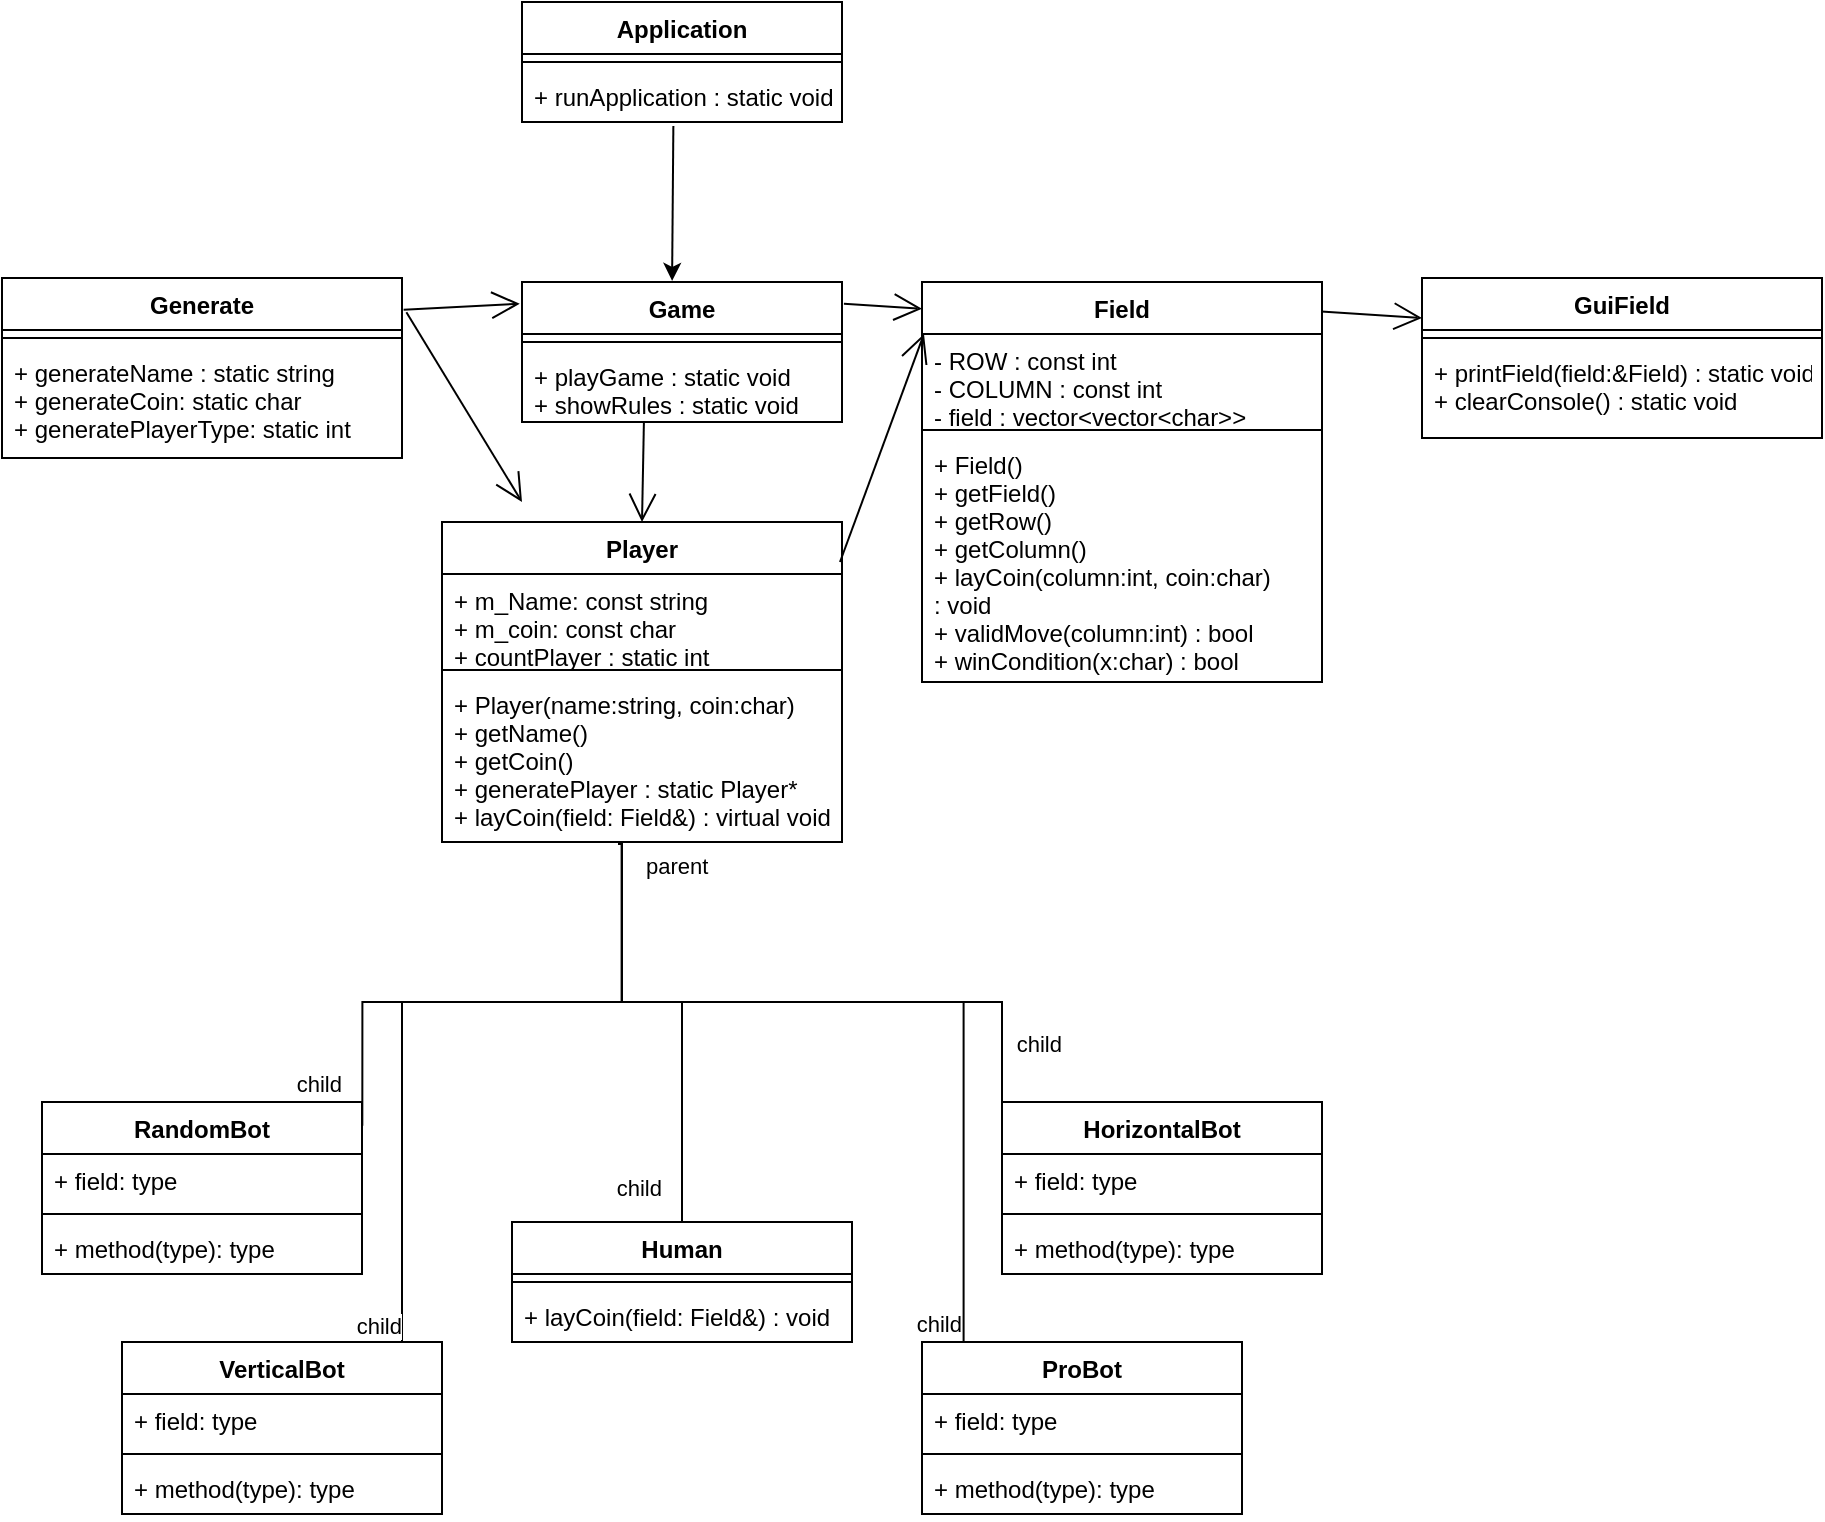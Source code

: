 <mxfile version="20.5.3" type="embed"><diagram id="HQY6SmP0SjB_70GgLxDh" name="Page-1"><mxGraphModel dx="1226" dy="1114" grid="1" gridSize="10" guides="1" tooltips="1" connect="1" arrows="1" fold="1" page="1" pageScale="1" pageWidth="3300" pageHeight="4681" math="0" shadow="0"><root><mxCell id="0"/><mxCell id="1" parent="0"/><mxCell id="38" value="Game" style="swimlane;fontStyle=1;align=center;verticalAlign=top;childLayout=stackLayout;horizontal=1;startSize=26;horizontalStack=0;resizeParent=1;resizeParentMax=0;resizeLast=0;collapsible=1;marginBottom=0;" parent="1" vertex="1"><mxGeometry x="450" y="200" width="160" height="70" as="geometry"/></mxCell><mxCell id="40" value="" style="line;strokeWidth=1;fillColor=none;align=left;verticalAlign=middle;spacingTop=-1;spacingLeft=3;spacingRight=3;rotatable=0;labelPosition=right;points=[];portConstraint=eastwest;strokeColor=inherit;" parent="38" vertex="1"><mxGeometry y="26" width="160" height="8" as="geometry"/></mxCell><mxCell id="41" value="+ playGame : static void&#10;+ showRules : static void " style="text;strokeColor=none;fillColor=none;align=left;verticalAlign=top;spacingLeft=4;spacingRight=4;overflow=hidden;rotatable=0;points=[[0,0.5],[1,0.5]];portConstraint=eastwest;" parent="38" vertex="1"><mxGeometry y="34" width="160" height="36" as="geometry"/></mxCell><mxCell id="42" value="Generate" style="swimlane;fontStyle=1;align=center;verticalAlign=top;childLayout=stackLayout;horizontal=1;startSize=26;horizontalStack=0;resizeParent=1;resizeParentMax=0;resizeLast=0;collapsible=1;marginBottom=0;" parent="1" vertex="1"><mxGeometry x="190" y="198" width="200" height="90" as="geometry"/></mxCell><mxCell id="44" value="" style="line;strokeWidth=1;fillColor=none;align=left;verticalAlign=middle;spacingTop=-1;spacingLeft=3;spacingRight=3;rotatable=0;labelPosition=right;points=[];portConstraint=eastwest;strokeColor=inherit;" parent="42" vertex="1"><mxGeometry y="26" width="200" height="8" as="geometry"/></mxCell><mxCell id="45" value="+ generateName : static string &#10;+ generateCoin: static char&#10;+ generatePlayerType: static int" style="text;strokeColor=none;fillColor=none;align=left;verticalAlign=top;spacingLeft=4;spacingRight=4;overflow=hidden;rotatable=0;points=[[0,0.5],[1,0.5]];portConstraint=eastwest;" parent="42" vertex="1"><mxGeometry y="34" width="200" height="56" as="geometry"/></mxCell><mxCell id="46" value="Field" style="swimlane;fontStyle=1;align=center;verticalAlign=top;childLayout=stackLayout;horizontal=1;startSize=26;horizontalStack=0;resizeParent=1;resizeParentMax=0;resizeLast=0;collapsible=1;marginBottom=0;" parent="1" vertex="1"><mxGeometry x="650" y="200" width="200" height="200" as="geometry"><mxRectangle x="490" y="520" width="70" height="30" as="alternateBounds"/></mxGeometry></mxCell><mxCell id="47" value="- ROW : const int&#10;- COLUMN : const int &#10;- field : vector&lt;vector&lt;char&gt;&gt;" style="text;strokeColor=none;fillColor=none;align=left;verticalAlign=top;spacingLeft=4;spacingRight=4;overflow=hidden;rotatable=0;points=[[0,0.5],[1,0.5]];portConstraint=eastwest;" parent="46" vertex="1"><mxGeometry y="26" width="200" height="44" as="geometry"/></mxCell><mxCell id="48" value="" style="line;strokeWidth=1;fillColor=none;align=left;verticalAlign=middle;spacingTop=-1;spacingLeft=3;spacingRight=3;rotatable=0;labelPosition=right;points=[];portConstraint=eastwest;strokeColor=inherit;" parent="46" vertex="1"><mxGeometry y="70" width="200" height="8" as="geometry"/></mxCell><mxCell id="49" value="+ Field()&#10;+ getField()&#10;+ getRow()&#10;+ getColumn()&#10;+ layCoin(column:int, coin:char) &#10;: void&#10;+ validMove(column:int) : bool&#10;+ winCondition(x:char) : bool" style="text;strokeColor=none;fillColor=none;align=left;verticalAlign=top;spacingLeft=4;spacingRight=4;overflow=hidden;rotatable=0;points=[[0,0.5],[1,0.5]];portConstraint=eastwest;" parent="46" vertex="1"><mxGeometry y="78" width="200" height="122" as="geometry"/></mxCell><mxCell id="50" value="GuiField" style="swimlane;fontStyle=1;align=center;verticalAlign=top;childLayout=stackLayout;horizontal=1;startSize=26;horizontalStack=0;resizeParent=1;resizeParentMax=0;resizeLast=0;collapsible=1;marginBottom=0;" parent="1" vertex="1"><mxGeometry x="900" y="198" width="200" height="80" as="geometry"/></mxCell><mxCell id="52" value="" style="line;strokeWidth=1;fillColor=none;align=left;verticalAlign=middle;spacingTop=-1;spacingLeft=3;spacingRight=3;rotatable=0;labelPosition=right;points=[];portConstraint=eastwest;strokeColor=inherit;" parent="50" vertex="1"><mxGeometry y="26" width="200" height="8" as="geometry"/></mxCell><mxCell id="53" value="+ printField(field:&amp;Field) : static void&#10;+ clearConsole() : static void" style="text;strokeColor=none;fillColor=none;align=left;verticalAlign=top;spacingLeft=4;spacingRight=4;overflow=hidden;rotatable=0;points=[[0,0.5],[1,0.5]];portConstraint=eastwest;" parent="50" vertex="1"><mxGeometry y="34" width="200" height="46" as="geometry"/></mxCell><mxCell id="54" value="HorizontalBot" style="swimlane;fontStyle=1;align=center;verticalAlign=top;childLayout=stackLayout;horizontal=1;startSize=26;horizontalStack=0;resizeParent=1;resizeParentMax=0;resizeLast=0;collapsible=1;marginBottom=0;" parent="1" vertex="1"><mxGeometry x="690" y="610" width="160" height="86" as="geometry"/></mxCell><mxCell id="55" value="+ field: type" style="text;strokeColor=none;fillColor=none;align=left;verticalAlign=top;spacingLeft=4;spacingRight=4;overflow=hidden;rotatable=0;points=[[0,0.5],[1,0.5]];portConstraint=eastwest;" parent="54" vertex="1"><mxGeometry y="26" width="160" height="26" as="geometry"/></mxCell><mxCell id="56" value="" style="line;strokeWidth=1;fillColor=none;align=left;verticalAlign=middle;spacingTop=-1;spacingLeft=3;spacingRight=3;rotatable=0;labelPosition=right;points=[];portConstraint=eastwest;strokeColor=inherit;" parent="54" vertex="1"><mxGeometry y="52" width="160" height="8" as="geometry"/></mxCell><mxCell id="57" value="+ method(type): type" style="text;strokeColor=none;fillColor=none;align=left;verticalAlign=top;spacingLeft=4;spacingRight=4;overflow=hidden;rotatable=0;points=[[0,0.5],[1,0.5]];portConstraint=eastwest;" parent="54" vertex="1"><mxGeometry y="60" width="160" height="26" as="geometry"/></mxCell><mxCell id="60" value="ProBot" style="swimlane;fontStyle=1;align=center;verticalAlign=top;childLayout=stackLayout;horizontal=1;startSize=26;horizontalStack=0;resizeParent=1;resizeParentMax=0;resizeLast=0;collapsible=1;marginBottom=0;" parent="1" vertex="1"><mxGeometry x="650" y="730" width="160" height="86" as="geometry"/></mxCell><mxCell id="61" value="+ field: type" style="text;strokeColor=none;fillColor=none;align=left;verticalAlign=top;spacingLeft=4;spacingRight=4;overflow=hidden;rotatable=0;points=[[0,0.5],[1,0.5]];portConstraint=eastwest;" parent="60" vertex="1"><mxGeometry y="26" width="160" height="26" as="geometry"/></mxCell><mxCell id="62" value="" style="line;strokeWidth=1;fillColor=none;align=left;verticalAlign=middle;spacingTop=-1;spacingLeft=3;spacingRight=3;rotatable=0;labelPosition=right;points=[];portConstraint=eastwest;strokeColor=inherit;" parent="60" vertex="1"><mxGeometry y="52" width="160" height="8" as="geometry"/></mxCell><mxCell id="63" value="+ method(type): type" style="text;strokeColor=none;fillColor=none;align=left;verticalAlign=top;spacingLeft=4;spacingRight=4;overflow=hidden;rotatable=0;points=[[0,0.5],[1,0.5]];portConstraint=eastwest;" parent="60" vertex="1"><mxGeometry y="60" width="160" height="26" as="geometry"/></mxCell><mxCell id="64" value="RandomBot" style="swimlane;fontStyle=1;align=center;verticalAlign=top;childLayout=stackLayout;horizontal=1;startSize=26;horizontalStack=0;resizeParent=1;resizeParentMax=0;resizeLast=0;collapsible=1;marginBottom=0;" parent="1" vertex="1"><mxGeometry x="210" y="610" width="160" height="86" as="geometry"/></mxCell><mxCell id="65" value="+ field: type" style="text;strokeColor=none;fillColor=none;align=left;verticalAlign=top;spacingLeft=4;spacingRight=4;overflow=hidden;rotatable=0;points=[[0,0.5],[1,0.5]];portConstraint=eastwest;" parent="64" vertex="1"><mxGeometry y="26" width="160" height="26" as="geometry"/></mxCell><mxCell id="66" value="" style="line;strokeWidth=1;fillColor=none;align=left;verticalAlign=middle;spacingTop=-1;spacingLeft=3;spacingRight=3;rotatable=0;labelPosition=right;points=[];portConstraint=eastwest;strokeColor=inherit;" parent="64" vertex="1"><mxGeometry y="52" width="160" height="8" as="geometry"/></mxCell><mxCell id="67" value="+ method(type): type" style="text;strokeColor=none;fillColor=none;align=left;verticalAlign=top;spacingLeft=4;spacingRight=4;overflow=hidden;rotatable=0;points=[[0,0.5],[1,0.5]];portConstraint=eastwest;" parent="64" vertex="1"><mxGeometry y="60" width="160" height="26" as="geometry"/></mxCell><mxCell id="68" value="VerticalBot" style="swimlane;fontStyle=1;align=center;verticalAlign=top;childLayout=stackLayout;horizontal=1;startSize=26;horizontalStack=0;resizeParent=1;resizeParentMax=0;resizeLast=0;collapsible=1;marginBottom=0;" parent="1" vertex="1"><mxGeometry x="250" y="730" width="160" height="86" as="geometry"/></mxCell><mxCell id="69" value="+ field: type" style="text;strokeColor=none;fillColor=none;align=left;verticalAlign=top;spacingLeft=4;spacingRight=4;overflow=hidden;rotatable=0;points=[[0,0.5],[1,0.5]];portConstraint=eastwest;" parent="68" vertex="1"><mxGeometry y="26" width="160" height="26" as="geometry"/></mxCell><mxCell id="70" value="" style="line;strokeWidth=1;fillColor=none;align=left;verticalAlign=middle;spacingTop=-1;spacingLeft=3;spacingRight=3;rotatable=0;labelPosition=right;points=[];portConstraint=eastwest;strokeColor=inherit;" parent="68" vertex="1"><mxGeometry y="52" width="160" height="8" as="geometry"/></mxCell><mxCell id="71" value="+ method(type): type" style="text;strokeColor=none;fillColor=none;align=left;verticalAlign=top;spacingLeft=4;spacingRight=4;overflow=hidden;rotatable=0;points=[[0,0.5],[1,0.5]];portConstraint=eastwest;" parent="68" vertex="1"><mxGeometry y="60" width="160" height="26" as="geometry"/></mxCell><mxCell id="72" value="Human" style="swimlane;fontStyle=1;align=center;verticalAlign=top;childLayout=stackLayout;horizontal=1;startSize=26;horizontalStack=0;resizeParent=1;resizeParentMax=0;resizeLast=0;collapsible=1;marginBottom=0;" parent="1" vertex="1"><mxGeometry x="445" y="670" width="170" height="60" as="geometry"><mxRectangle x="670" y="620" width="80" height="30" as="alternateBounds"/></mxGeometry></mxCell><mxCell id="74" value="" style="line;strokeWidth=1;fillColor=none;align=left;verticalAlign=middle;spacingTop=-1;spacingLeft=3;spacingRight=3;rotatable=0;labelPosition=right;points=[];portConstraint=eastwest;strokeColor=inherit;" parent="72" vertex="1"><mxGeometry y="26" width="170" height="8" as="geometry"/></mxCell><mxCell id="75" value="+ layCoin(field: Field&amp;) : void" style="text;strokeColor=none;fillColor=none;align=left;verticalAlign=top;spacingLeft=4;spacingRight=4;overflow=hidden;rotatable=0;points=[[0,0.5],[1,0.5]];portConstraint=eastwest;" parent="72" vertex="1"><mxGeometry y="34" width="170" height="26" as="geometry"/></mxCell><mxCell id="76" value="Player" style="swimlane;fontStyle=1;align=center;verticalAlign=top;childLayout=stackLayout;horizontal=1;startSize=26;horizontalStack=0;resizeParent=1;resizeParentMax=0;resizeLast=0;collapsible=1;marginBottom=0;" parent="1" vertex="1"><mxGeometry x="410" y="320" width="200" height="160" as="geometry"/></mxCell><mxCell id="77" value="+ m_Name: const string &#10;+ m_coin: const char&#10;+ countPlayer : static int" style="text;strokeColor=none;fillColor=none;align=left;verticalAlign=top;spacingLeft=4;spacingRight=4;overflow=hidden;rotatable=0;points=[[0,0.5],[1,0.5]];portConstraint=eastwest;" parent="76" vertex="1"><mxGeometry y="26" width="200" height="44" as="geometry"/></mxCell><mxCell id="78" value="" style="line;strokeWidth=1;fillColor=none;align=left;verticalAlign=middle;spacingTop=-1;spacingLeft=3;spacingRight=3;rotatable=0;labelPosition=right;points=[];portConstraint=eastwest;strokeColor=inherit;" parent="76" vertex="1"><mxGeometry y="70" width="200" height="8" as="geometry"/></mxCell><mxCell id="79" value="+ Player(name:string, coin:char)&#10;+ getName()&#10;+ getCoin()&#10;+ generatePlayer : static Player*&#10;+ layCoin(field: Field&amp;) : virtual void" style="text;strokeColor=none;fillColor=none;align=left;verticalAlign=top;spacingLeft=4;spacingRight=4;overflow=hidden;rotatable=0;points=[[0,0.5],[1,0.5]];portConstraint=eastwest;" parent="76" vertex="1"><mxGeometry y="78" width="200" height="82" as="geometry"/></mxCell><mxCell id="99" value="" style="endArrow=none;html=1;edgeStyle=orthogonalEdgeStyle;rounded=0;shadow=0;exitX=0.444;exitY=1.018;exitDx=0;exitDy=0;exitPerimeter=0;" parent="1" source="79" target="72" edge="1"><mxGeometry relative="1" as="geometry"><mxPoint x="620" y="330" as="sourcePoint"/><mxPoint x="780" y="330" as="targetPoint"/><Array as="points"><mxPoint x="499" y="480"/><mxPoint x="500" y="480"/><mxPoint x="500" y="560"/><mxPoint x="530" y="560"/></Array></mxGeometry></mxCell><mxCell id="101" value="child" style="edgeLabel;resizable=0;html=1;align=right;verticalAlign=bottom;" parent="99" connectable="0" vertex="1"><mxGeometry x="1" relative="1" as="geometry"><mxPoint x="-10" y="-8" as="offset"/></mxGeometry></mxCell><mxCell id="102" value="" style="endArrow=none;html=1;edgeStyle=orthogonalEdgeStyle;rounded=0;shadow=0;entryX=0.13;entryY=-0.006;entryDx=0;entryDy=0;entryPerimeter=0;" parent="1" target="60" edge="1"><mxGeometry relative="1" as="geometry"><mxPoint x="500" y="480" as="sourcePoint"/><mxPoint x="790" y="565.52" as="targetPoint"/><Array as="points"><mxPoint x="500" y="560"/><mxPoint x="671" y="560"/></Array></mxGeometry></mxCell><mxCell id="104" value="child" style="edgeLabel;resizable=0;html=1;align=right;verticalAlign=bottom;" parent="102" connectable="0" vertex="1"><mxGeometry x="1" relative="1" as="geometry"/></mxCell><mxCell id="105" value="" style="endArrow=none;html=1;edgeStyle=orthogonalEdgeStyle;rounded=0;shadow=0;exitX=0.449;exitY=1.003;exitDx=0;exitDy=0;exitPerimeter=0;entryX=1.001;entryY=0.138;entryDx=0;entryDy=0;entryPerimeter=0;" parent="1" source="79" target="64" edge="1"><mxGeometry relative="1" as="geometry"><mxPoint x="410" y="510" as="sourcePoint"/><mxPoint x="570" y="510" as="targetPoint"/><Array as="points"><mxPoint x="500" y="560"/><mxPoint x="370" y="560"/></Array></mxGeometry></mxCell><mxCell id="107" value="child" style="edgeLabel;resizable=0;html=1;align=right;verticalAlign=bottom;" parent="105" connectable="0" vertex="1"><mxGeometry x="1" relative="1" as="geometry"><mxPoint x="-10" y="-12" as="offset"/></mxGeometry></mxCell><mxCell id="108" value="" style="endArrow=none;html=1;edgeStyle=orthogonalEdgeStyle;rounded=0;shadow=0;entryX=0.875;entryY=0;entryDx=0;entryDy=0;entryPerimeter=0;" parent="1" target="68" edge="1"><mxGeometry relative="1" as="geometry"><mxPoint x="500" y="480" as="sourcePoint"/><mxPoint x="570" y="510" as="targetPoint"/><Array as="points"><mxPoint x="500" y="560"/><mxPoint x="390" y="560"/></Array></mxGeometry></mxCell><mxCell id="109" value="parent" style="edgeLabel;resizable=0;html=1;align=left;verticalAlign=bottom;" parent="108" connectable="0" vertex="1"><mxGeometry x="-1" relative="1" as="geometry"><mxPoint x="10" y="20" as="offset"/></mxGeometry></mxCell><mxCell id="110" value="child" style="edgeLabel;resizable=0;html=1;align=right;verticalAlign=bottom;" parent="108" connectable="0" vertex="1"><mxGeometry x="1" relative="1" as="geometry"/></mxCell><mxCell id="111" value="" style="endArrow=open;endFill=1;endSize=12;html=1;rounded=0;shadow=0;exitX=0.998;exitY=0.074;exitDx=0;exitDy=0;exitPerimeter=0;entryX=0;entryY=0.25;entryDx=0;entryDy=0;" parent="1" source="46" target="50" edge="1"><mxGeometry width="160" relative="1" as="geometry"><mxPoint x="770" y="280" as="sourcePoint"/><mxPoint x="930" y="280" as="targetPoint"/></mxGeometry></mxCell><mxCell id="112" value="" style="endArrow=open;endFill=1;endSize=12;html=1;rounded=0;shadow=0;exitX=1.004;exitY=0.177;exitDx=0;exitDy=0;exitPerimeter=0;entryX=-0.007;entryY=0.155;entryDx=0;entryDy=0;entryPerimeter=0;" parent="1" source="42" target="38" edge="1"><mxGeometry width="160" relative="1" as="geometry"><mxPoint x="470" y="-40" as="sourcePoint"/><mxPoint x="450" y="220" as="targetPoint"/></mxGeometry></mxCell><mxCell id="113" value="" style="endArrow=open;endFill=1;endSize=12;html=1;rounded=0;shadow=0;exitX=1.011;exitY=0.19;exitDx=0;exitDy=0;exitPerimeter=0;" parent="1" source="42" edge="1"><mxGeometry width="160" relative="1" as="geometry"><mxPoint x="470" y="370" as="sourcePoint"/><mxPoint x="450" y="310" as="targetPoint"/></mxGeometry></mxCell><mxCell id="114" value="" style="endArrow=open;endFill=1;endSize=12;html=1;rounded=0;shadow=0;exitX=0.381;exitY=0.992;exitDx=0;exitDy=0;exitPerimeter=0;entryX=0.5;entryY=0;entryDx=0;entryDy=0;" parent="1" source="41" target="76" edge="1"><mxGeometry width="160" relative="1" as="geometry"><mxPoint x="460" y="370" as="sourcePoint"/><mxPoint x="620" y="370" as="targetPoint"/></mxGeometry></mxCell><mxCell id="115" value="" style="endArrow=open;endFill=1;endSize=12;html=1;rounded=0;shadow=0;exitX=1.006;exitY=0.156;exitDx=0;exitDy=0;exitPerimeter=0;entryX=0;entryY=0.067;entryDx=0;entryDy=0;entryPerimeter=0;" parent="1" source="38" target="46" edge="1"><mxGeometry width="160" relative="1" as="geometry"><mxPoint x="460" y="370" as="sourcePoint"/><mxPoint x="620" y="370" as="targetPoint"/></mxGeometry></mxCell><mxCell id="116" value="" style="endArrow=open;endFill=1;endSize=12;html=1;rounded=0;shadow=0;exitX=0.995;exitY=0.125;exitDx=0;exitDy=0;exitPerimeter=0;entryX=0.005;entryY=0;entryDx=0;entryDy=0;entryPerimeter=0;" parent="1" source="76" target="47" edge="1"><mxGeometry width="160" relative="1" as="geometry"><mxPoint x="460" y="370" as="sourcePoint"/><mxPoint x="640" y="230" as="targetPoint"/></mxGeometry></mxCell><mxCell id="117" value="" style="endArrow=none;html=1;edgeStyle=orthogonalEdgeStyle;rounded=0;exitX=0.44;exitY=1.012;exitDx=0;exitDy=0;exitPerimeter=0;entryX=0;entryY=0.116;entryDx=0;entryDy=0;entryPerimeter=0;" edge="1" parent="1" source="79" target="54"><mxGeometry relative="1" as="geometry"><mxPoint x="520" y="520" as="sourcePoint"/><mxPoint x="700" y="570" as="targetPoint"/><Array as="points"><mxPoint x="500" y="481"/><mxPoint x="500" y="560"/><mxPoint x="690" y="560"/></Array></mxGeometry></mxCell><mxCell id="119" value="child" style="edgeLabel;resizable=0;html=1;align=right;verticalAlign=bottom;" connectable="0" vertex="1" parent="117"><mxGeometry x="1" relative="1" as="geometry"><mxPoint x="30" y="-30" as="offset"/></mxGeometry></mxCell><mxCell id="120" value="Application" style="swimlane;fontStyle=1;align=center;verticalAlign=top;childLayout=stackLayout;horizontal=1;startSize=26;horizontalStack=0;resizeParent=1;resizeParentMax=0;resizeLast=0;collapsible=1;marginBottom=0;" vertex="1" parent="1"><mxGeometry x="450" y="60" width="160" height="60" as="geometry"/></mxCell><mxCell id="122" value="" style="line;strokeWidth=1;fillColor=none;align=left;verticalAlign=middle;spacingTop=-1;spacingLeft=3;spacingRight=3;rotatable=0;labelPosition=right;points=[];portConstraint=eastwest;strokeColor=inherit;" vertex="1" parent="120"><mxGeometry y="26" width="160" height="8" as="geometry"/></mxCell><mxCell id="123" value="+ runApplication : static void" style="text;strokeColor=none;fillColor=none;align=left;verticalAlign=top;spacingLeft=4;spacingRight=4;overflow=hidden;rotatable=0;points=[[0,0.5],[1,0.5]];portConstraint=eastwest;" vertex="1" parent="120"><mxGeometry y="34" width="160" height="26" as="geometry"/></mxCell><mxCell id="124" value="" style="endArrow=classic;html=1;rounded=0;exitX=0.473;exitY=1.078;exitDx=0;exitDy=0;exitPerimeter=0;entryX=0.469;entryY=-0.008;entryDx=0;entryDy=0;entryPerimeter=0;" edge="1" parent="1" source="123" target="38"><mxGeometry width="50" height="50" relative="1" as="geometry"><mxPoint x="540" y="-90" as="sourcePoint"/><mxPoint x="590" y="-140" as="targetPoint"/></mxGeometry></mxCell></root></mxGraphModel></diagram></mxfile>